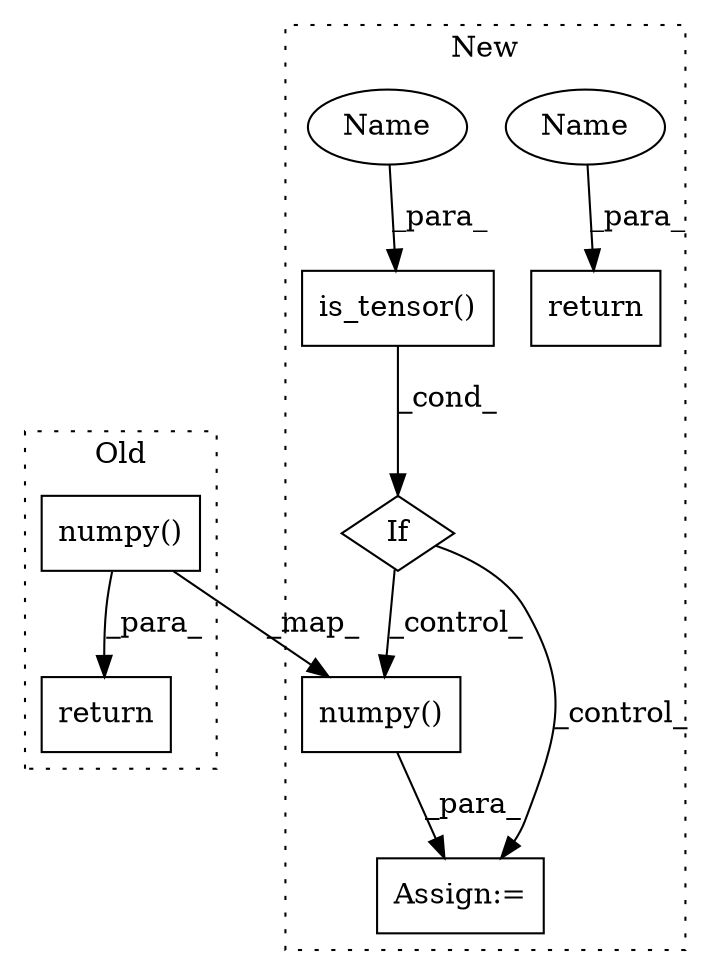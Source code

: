 digraph G {
subgraph cluster0 {
1 [label="return" a="93" s="5953" l="7" shape="box"];
6 [label="numpy()" a="75" s="5960" l="13" shape="box"];
label = "Old";
style="dotted";
}
subgraph cluster1 {
2 [label="is_tensor()" a="75" s="5956,5974" l="13,1" shape="box"];
3 [label="Assign:=" a="68" s="5994" l="3" shape="box"];
4 [label="If" a="96" s="5953" l="3" shape="diamond"];
5 [label="return" a="93" s="6019" l="7" shape="box"];
7 [label="numpy()" a="75" s="5997" l="13" shape="box"];
8 [label="Name" a="87" s="6026" l="5" shape="ellipse"];
9 [label="Name" a="87" s="5969" l="5" shape="ellipse"];
label = "New";
style="dotted";
}
2 -> 4 [label="_cond_"];
4 -> 3 [label="_control_"];
4 -> 7 [label="_control_"];
6 -> 1 [label="_para_"];
6 -> 7 [label="_map_"];
7 -> 3 [label="_para_"];
8 -> 5 [label="_para_"];
9 -> 2 [label="_para_"];
}